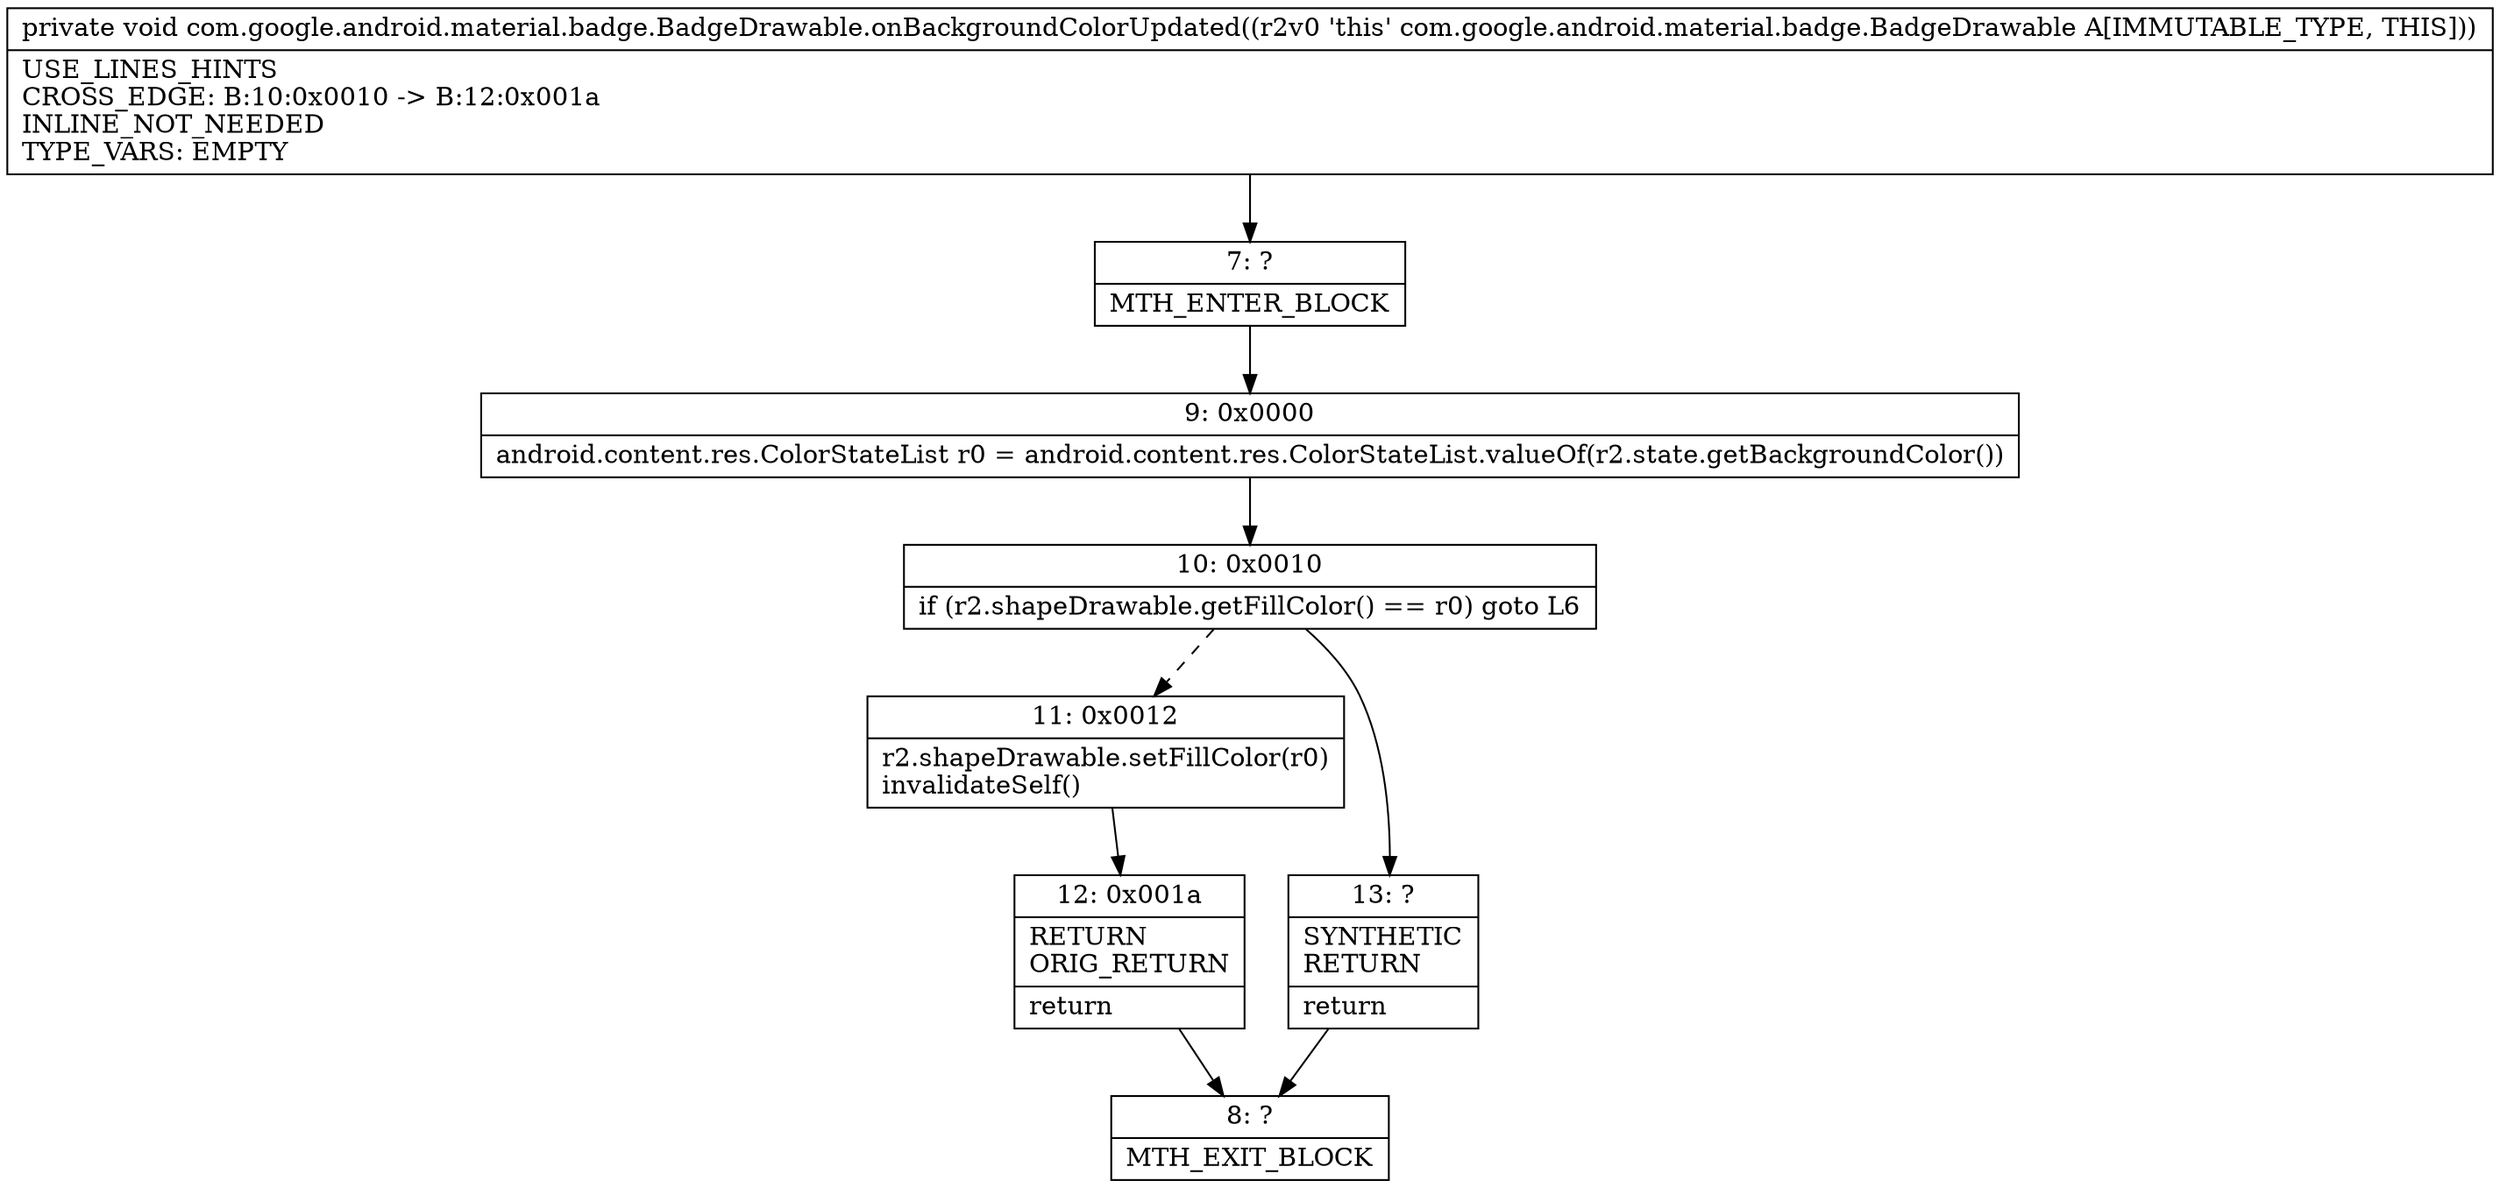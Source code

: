 digraph "CFG forcom.google.android.material.badge.BadgeDrawable.onBackgroundColorUpdated()V" {
Node_7 [shape=record,label="{7\:\ ?|MTH_ENTER_BLOCK\l}"];
Node_9 [shape=record,label="{9\:\ 0x0000|android.content.res.ColorStateList r0 = android.content.res.ColorStateList.valueOf(r2.state.getBackgroundColor())\l}"];
Node_10 [shape=record,label="{10\:\ 0x0010|if (r2.shapeDrawable.getFillColor() == r0) goto L6\l}"];
Node_11 [shape=record,label="{11\:\ 0x0012|r2.shapeDrawable.setFillColor(r0)\linvalidateSelf()\l}"];
Node_12 [shape=record,label="{12\:\ 0x001a|RETURN\lORIG_RETURN\l|return\l}"];
Node_8 [shape=record,label="{8\:\ ?|MTH_EXIT_BLOCK\l}"];
Node_13 [shape=record,label="{13\:\ ?|SYNTHETIC\lRETURN\l|return\l}"];
MethodNode[shape=record,label="{private void com.google.android.material.badge.BadgeDrawable.onBackgroundColorUpdated((r2v0 'this' com.google.android.material.badge.BadgeDrawable A[IMMUTABLE_TYPE, THIS]))  | USE_LINES_HINTS\lCROSS_EDGE: B:10:0x0010 \-\> B:12:0x001a\lINLINE_NOT_NEEDED\lTYPE_VARS: EMPTY\l}"];
MethodNode -> Node_7;Node_7 -> Node_9;
Node_9 -> Node_10;
Node_10 -> Node_11[style=dashed];
Node_10 -> Node_13;
Node_11 -> Node_12;
Node_12 -> Node_8;
Node_13 -> Node_8;
}

